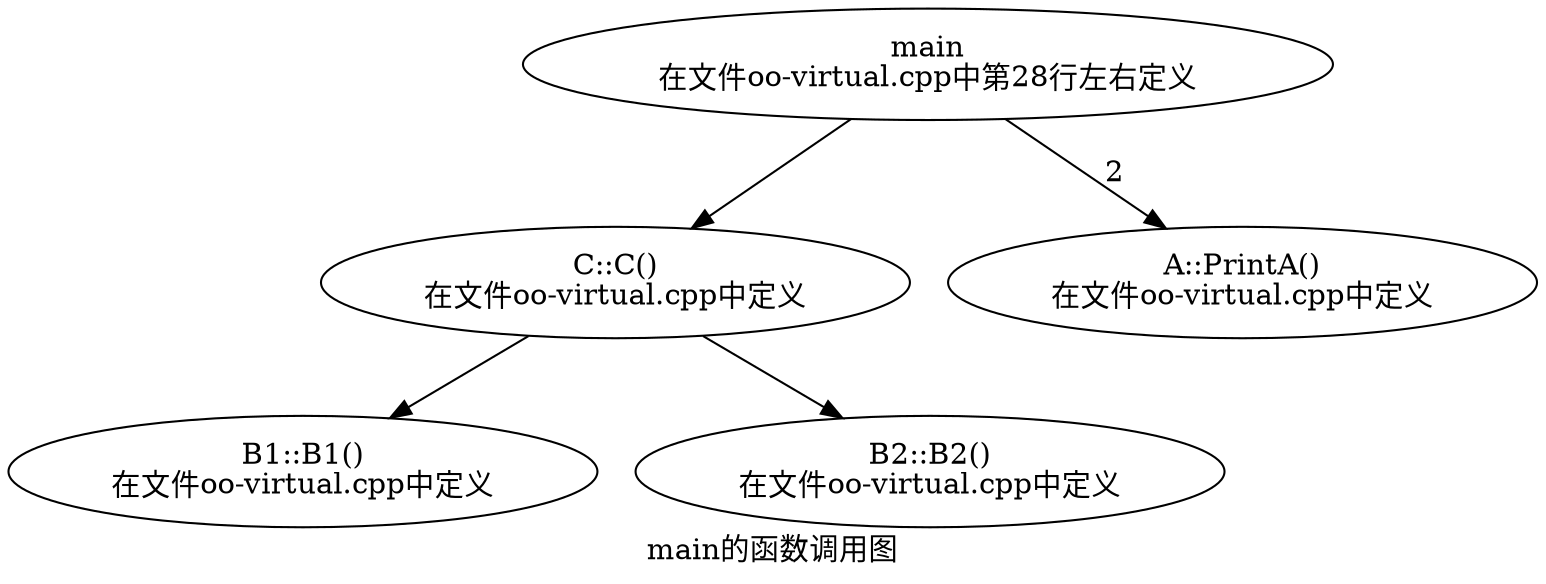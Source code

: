 digraph {
	label="main的函数调用图";
	main[label="main\n在文件oo-virtual.cpp中第28行左右定义"];
	_ZN1CC1Ev[label="C::C()\n在文件oo-virtual.cpp中定义"];
	_ZN2B1C2Ev[label="B1::B1()\n在文件oo-virtual.cpp中定义"];
	_ZN1CC1Ev -> _ZN2B1C2Ev;
	_ZN2B2C2Ev[label="B2::B2()\n在文件oo-virtual.cpp中定义"];
	_ZN1CC1Ev -> _ZN2B2C2Ev;
	main -> _ZN1CC1Ev;
	_ZN1A6PrintAEv[label="A::PrintA()\n在文件oo-virtual.cpp中定义"];
	main -> _ZN1A6PrintAEv[label="2"];
}
